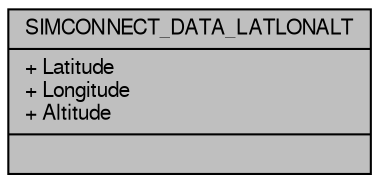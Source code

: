 digraph "SIMCONNECT_DATA_LATLONALT"
{
  bgcolor="transparent";
  edge [fontname="FreeSans",fontsize="10",labelfontname="FreeSans",labelfontsize="10"];
  node [fontname="FreeSans",fontsize="10",shape=record];
  Node1 [label="{SIMCONNECT_DATA_LATLONALT\n|+ Latitude\l+ Longitude\l+ Altitude\l|}",height=0.2,width=0.4,color="black", fillcolor="grey75", style="filled" fontcolor="black"];
}
